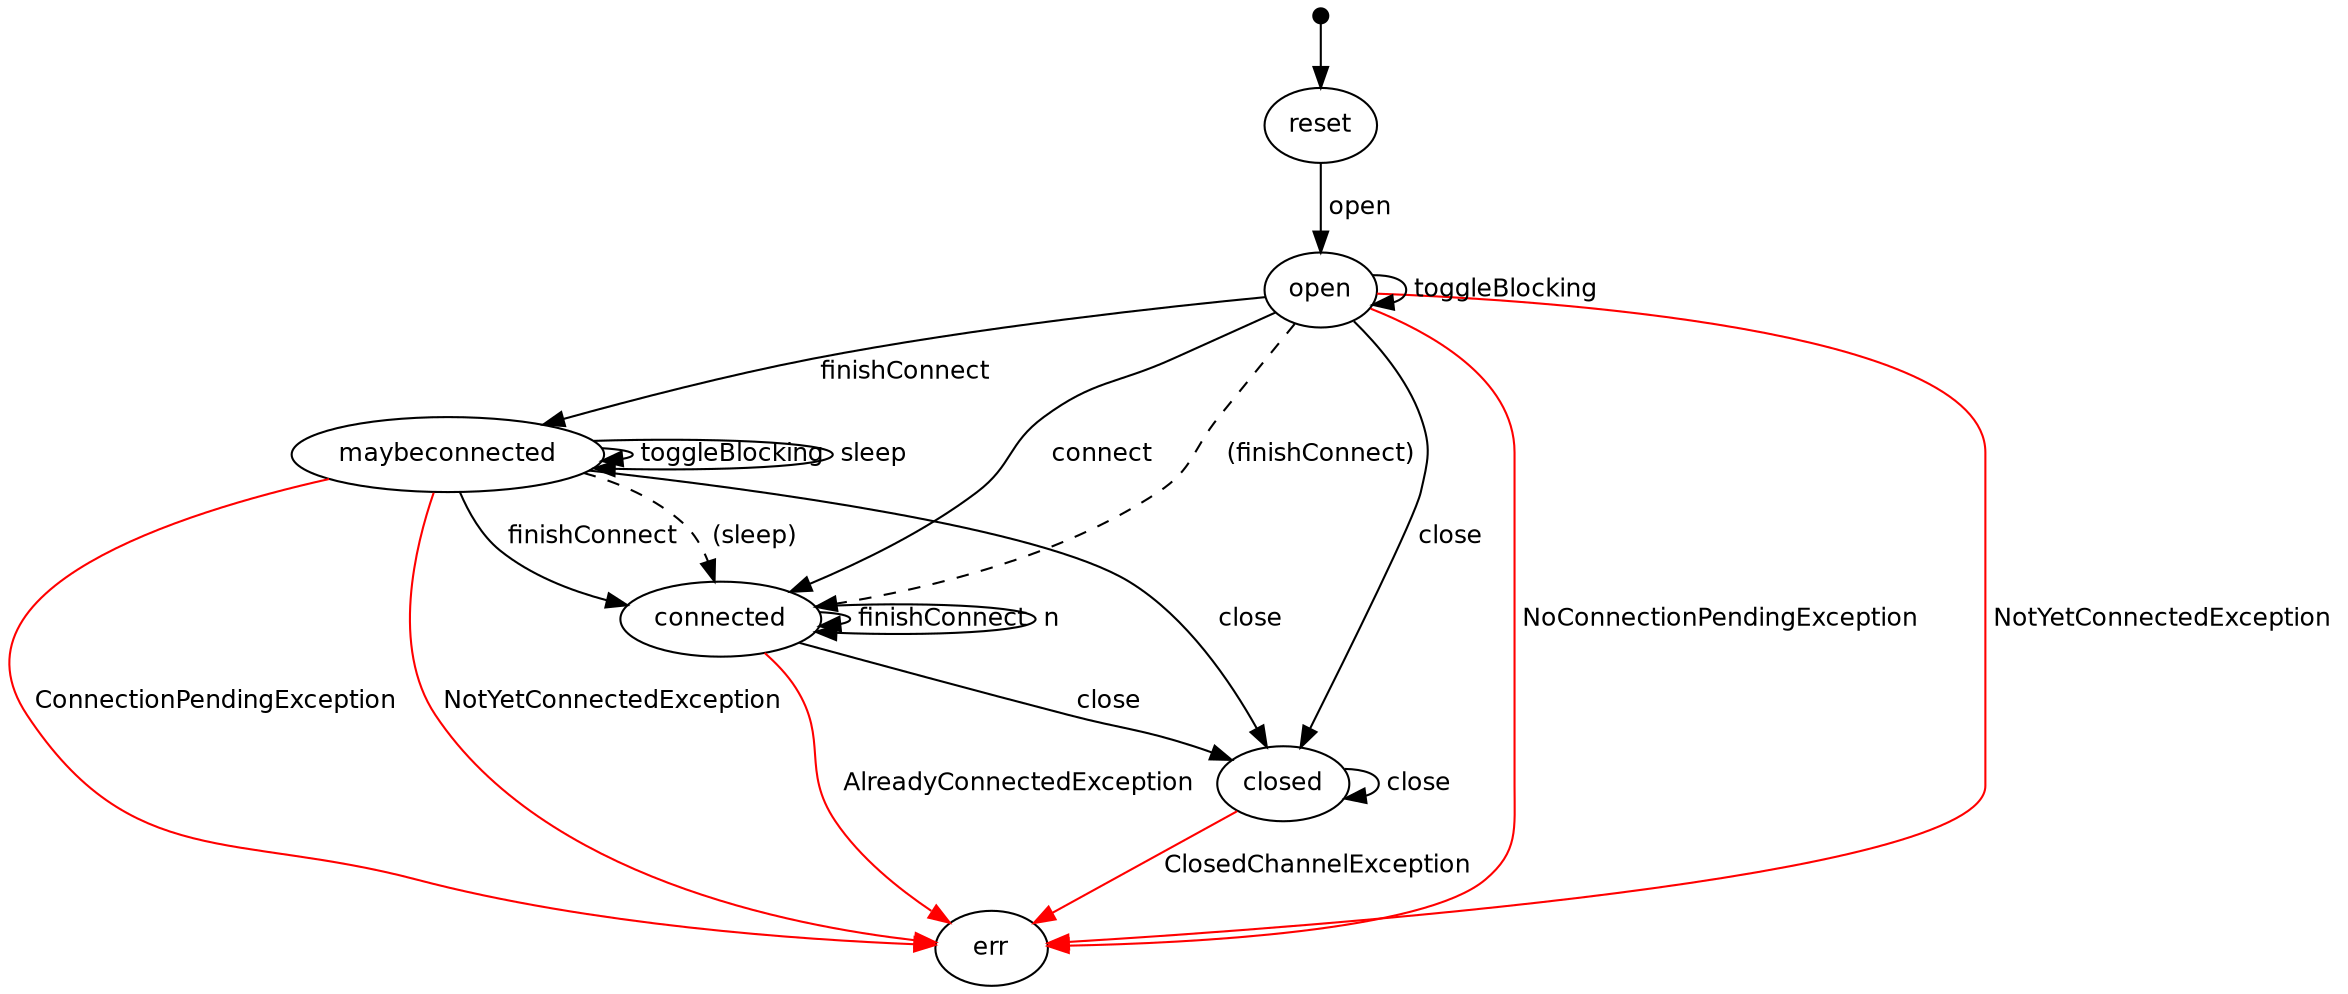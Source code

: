digraph model {
  graph [ rankdir = "TB", ranksep="0.4", nodesep="0.2" ];
  node [ fontname = "Helvetica", fontsize="12.0", margin="0.07" ];
  edge [ fontname = "Helvetica", fontsize="12.0", margin="0.05" ];
  "" [ shape = "point", height="0.1" ];
  "" -> reset
  connected	-> err [ label = " AlreadyConnectedException " color = "red" ];
  connected	-> connected [ label = " finishConnect " ];
  connected	-> connected [ label = " n " ];
  connected	-> closed [ label = " close " ];
  reset	-> open [ label = " open " ];
  maybeconnected	-> maybeconnected [ label = " toggleBlocking " ];
  maybeconnected	-> connected [ label = " finishConnect " ];
  maybeconnected	-> maybeconnected [ label = " sleep " ];
  maybeconnected	-> connected [ label = " (sleep) " style = "dashed" ];
  maybeconnected	-> err [ label = " ConnectionPendingException " color = "red" ];
  maybeconnected	-> err [ label = " NotYetConnectedException " color = "red" ];
  maybeconnected	-> closed [ label = " close " ];
  open	-> open [ label = " toggleBlocking " ];
  open	-> connected [ label = " connect " ];
  open	-> maybeconnected [ label = " finishConnect " ];
  open	-> connected [ label = " (finishConnect) " style = "dashed" ];
  open	-> err [ label = " NoConnectionPendingException " color = "red" ];
  open	-> err [ label = " NotYetConnectedException " color = "red" ];
  open	-> closed [ label = " close " ];
  closed	-> closed [ label = " close " ];
  closed	-> err [ label = " ClosedChannelException " color = "red" ];
}
